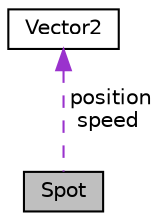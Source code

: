 digraph "Spot"
{
 // LATEX_PDF_SIZE
  edge [fontname="Helvetica",fontsize="10",labelfontname="Helvetica",labelfontsize="10"];
  node [fontname="Helvetica",fontsize="10",shape=record];
  Node1 [label="Spot",height=0.2,width=0.4,color="black", fillcolor="grey75", style="filled", fontcolor="black",tooltip=" "];
  Node2 -> Node1 [dir="back",color="darkorchid3",fontsize="10",style="dashed",label=" position\nspeed" ,fontname="Helvetica"];
  Node2 [label="Vector2",height=0.2,width=0.4,color="black", fillcolor="white", style="filled",URL="$structVector2.html",tooltip=" "];
}
